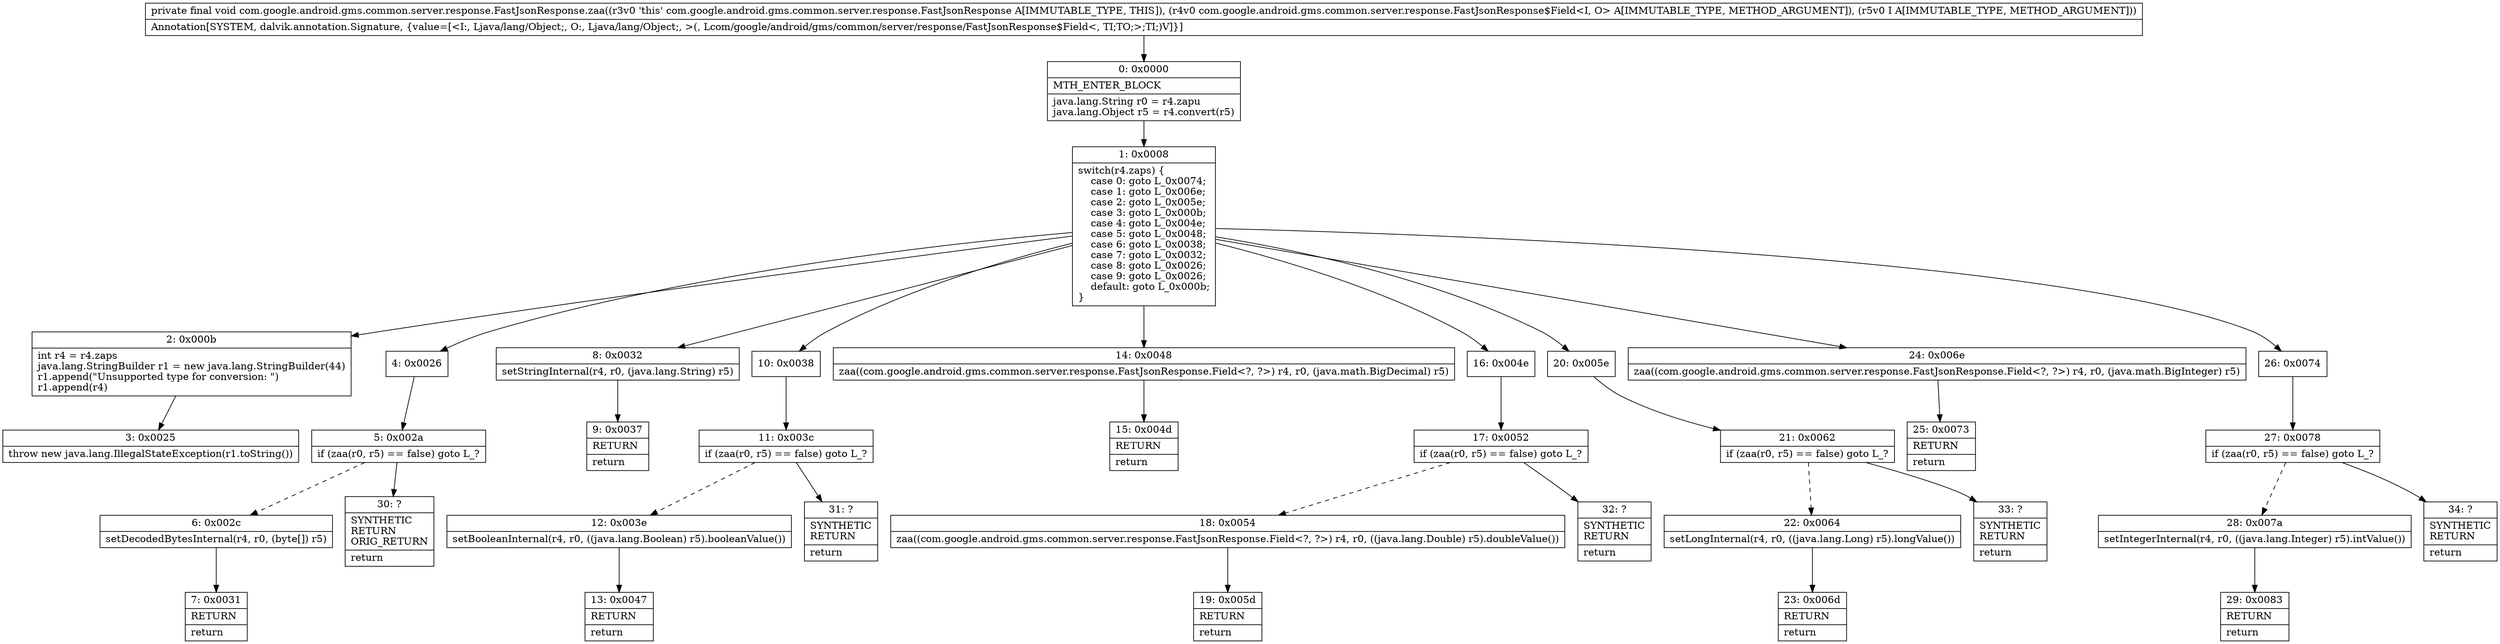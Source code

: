 digraph "CFG forcom.google.android.gms.common.server.response.FastJsonResponse.zaa(Lcom\/google\/android\/gms\/common\/server\/response\/FastJsonResponse$Field;Ljava\/lang\/Object;)V" {
Node_0 [shape=record,label="{0\:\ 0x0000|MTH_ENTER_BLOCK\l|java.lang.String r0 = r4.zapu\ljava.lang.Object r5 = r4.convert(r5)\l}"];
Node_1 [shape=record,label="{1\:\ 0x0008|switch(r4.zaps) \{\l    case 0: goto L_0x0074;\l    case 1: goto L_0x006e;\l    case 2: goto L_0x005e;\l    case 3: goto L_0x000b;\l    case 4: goto L_0x004e;\l    case 5: goto L_0x0048;\l    case 6: goto L_0x0038;\l    case 7: goto L_0x0032;\l    case 8: goto L_0x0026;\l    case 9: goto L_0x0026;\l    default: goto L_0x000b;\l\}\l}"];
Node_2 [shape=record,label="{2\:\ 0x000b|int r4 = r4.zaps\ljava.lang.StringBuilder r1 = new java.lang.StringBuilder(44)\lr1.append(\"Unsupported type for conversion: \")\lr1.append(r4)\l}"];
Node_3 [shape=record,label="{3\:\ 0x0025|throw new java.lang.IllegalStateException(r1.toString())\l}"];
Node_4 [shape=record,label="{4\:\ 0x0026}"];
Node_5 [shape=record,label="{5\:\ 0x002a|if (zaa(r0, r5) == false) goto L_?\l}"];
Node_6 [shape=record,label="{6\:\ 0x002c|setDecodedBytesInternal(r4, r0, (byte[]) r5)\l}"];
Node_7 [shape=record,label="{7\:\ 0x0031|RETURN\l|return\l}"];
Node_8 [shape=record,label="{8\:\ 0x0032|setStringInternal(r4, r0, (java.lang.String) r5)\l}"];
Node_9 [shape=record,label="{9\:\ 0x0037|RETURN\l|return\l}"];
Node_10 [shape=record,label="{10\:\ 0x0038}"];
Node_11 [shape=record,label="{11\:\ 0x003c|if (zaa(r0, r5) == false) goto L_?\l}"];
Node_12 [shape=record,label="{12\:\ 0x003e|setBooleanInternal(r4, r0, ((java.lang.Boolean) r5).booleanValue())\l}"];
Node_13 [shape=record,label="{13\:\ 0x0047|RETURN\l|return\l}"];
Node_14 [shape=record,label="{14\:\ 0x0048|zaa((com.google.android.gms.common.server.response.FastJsonResponse.Field\<?, ?\>) r4, r0, (java.math.BigDecimal) r5)\l}"];
Node_15 [shape=record,label="{15\:\ 0x004d|RETURN\l|return\l}"];
Node_16 [shape=record,label="{16\:\ 0x004e}"];
Node_17 [shape=record,label="{17\:\ 0x0052|if (zaa(r0, r5) == false) goto L_?\l}"];
Node_18 [shape=record,label="{18\:\ 0x0054|zaa((com.google.android.gms.common.server.response.FastJsonResponse.Field\<?, ?\>) r4, r0, ((java.lang.Double) r5).doubleValue())\l}"];
Node_19 [shape=record,label="{19\:\ 0x005d|RETURN\l|return\l}"];
Node_20 [shape=record,label="{20\:\ 0x005e}"];
Node_21 [shape=record,label="{21\:\ 0x0062|if (zaa(r0, r5) == false) goto L_?\l}"];
Node_22 [shape=record,label="{22\:\ 0x0064|setLongInternal(r4, r0, ((java.lang.Long) r5).longValue())\l}"];
Node_23 [shape=record,label="{23\:\ 0x006d|RETURN\l|return\l}"];
Node_24 [shape=record,label="{24\:\ 0x006e|zaa((com.google.android.gms.common.server.response.FastJsonResponse.Field\<?, ?\>) r4, r0, (java.math.BigInteger) r5)\l}"];
Node_25 [shape=record,label="{25\:\ 0x0073|RETURN\l|return\l}"];
Node_26 [shape=record,label="{26\:\ 0x0074}"];
Node_27 [shape=record,label="{27\:\ 0x0078|if (zaa(r0, r5) == false) goto L_?\l}"];
Node_28 [shape=record,label="{28\:\ 0x007a|setIntegerInternal(r4, r0, ((java.lang.Integer) r5).intValue())\l}"];
Node_29 [shape=record,label="{29\:\ 0x0083|RETURN\l|return\l}"];
Node_30 [shape=record,label="{30\:\ ?|SYNTHETIC\lRETURN\lORIG_RETURN\l|return\l}"];
Node_31 [shape=record,label="{31\:\ ?|SYNTHETIC\lRETURN\l|return\l}"];
Node_32 [shape=record,label="{32\:\ ?|SYNTHETIC\lRETURN\l|return\l}"];
Node_33 [shape=record,label="{33\:\ ?|SYNTHETIC\lRETURN\l|return\l}"];
Node_34 [shape=record,label="{34\:\ ?|SYNTHETIC\lRETURN\l|return\l}"];
MethodNode[shape=record,label="{private final void com.google.android.gms.common.server.response.FastJsonResponse.zaa((r3v0 'this' com.google.android.gms.common.server.response.FastJsonResponse A[IMMUTABLE_TYPE, THIS]), (r4v0 com.google.android.gms.common.server.response.FastJsonResponse$Field\<I, O\> A[IMMUTABLE_TYPE, METHOD_ARGUMENT]), (r5v0 I A[IMMUTABLE_TYPE, METHOD_ARGUMENT]))  | Annotation[SYSTEM, dalvik.annotation.Signature, \{value=[\<I:, Ljava\/lang\/Object;, O:, Ljava\/lang\/Object;, \>(, Lcom\/google\/android\/gms\/common\/server\/response\/FastJsonResponse$Field\<, TI;TO;\>;TI;)V]\}]\l}"];
MethodNode -> Node_0;
Node_0 -> Node_1;
Node_1 -> Node_2;
Node_1 -> Node_4;
Node_1 -> Node_8;
Node_1 -> Node_10;
Node_1 -> Node_14;
Node_1 -> Node_16;
Node_1 -> Node_20;
Node_1 -> Node_24;
Node_1 -> Node_26;
Node_2 -> Node_3;
Node_4 -> Node_5;
Node_5 -> Node_6[style=dashed];
Node_5 -> Node_30;
Node_6 -> Node_7;
Node_8 -> Node_9;
Node_10 -> Node_11;
Node_11 -> Node_12[style=dashed];
Node_11 -> Node_31;
Node_12 -> Node_13;
Node_14 -> Node_15;
Node_16 -> Node_17;
Node_17 -> Node_18[style=dashed];
Node_17 -> Node_32;
Node_18 -> Node_19;
Node_20 -> Node_21;
Node_21 -> Node_22[style=dashed];
Node_21 -> Node_33;
Node_22 -> Node_23;
Node_24 -> Node_25;
Node_26 -> Node_27;
Node_27 -> Node_28[style=dashed];
Node_27 -> Node_34;
Node_28 -> Node_29;
}

